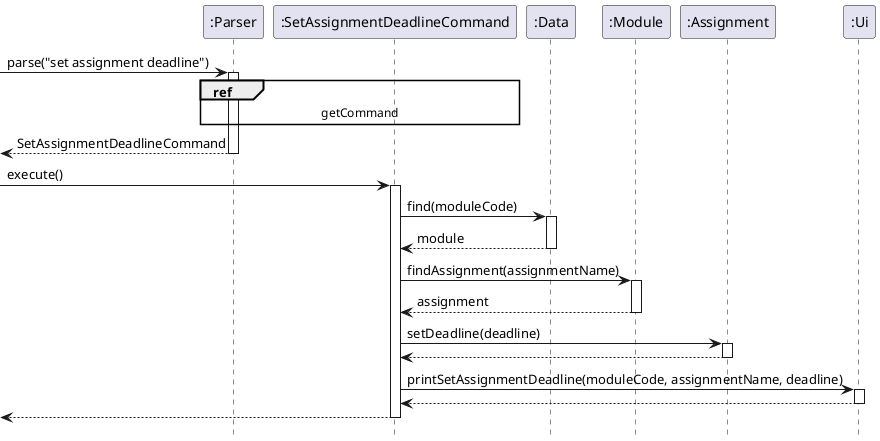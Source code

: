 @startuml

hide footbox

participant ":Parser" as Parser
participant ":SetAssignmentDeadlineCommand" as Command
participant ":Data" as Data
participant ":Module" as Module
participant ":Assignment" as Assignment
participant ":Ui" as Ui


[-> Parser : parse("set assignment deadline")
activate Parser

ref over Parser, Command : getCommand

[<-- Parser : SetAssignmentDeadlineCommand
deactivate Parser

[->Command : execute()
activate Command

Command -> Data : find(moduleCode)
activate Data

Data --> Command : module
deactivate Data

Command -> Module : findAssignment(assignmentName)
activate Module

Module --> Command : assignment
deactivate Module

Command -> Assignment : setDeadline(deadline)
activate Assignment

Assignment --> Command
deactivate Assignment

Command -> Ui : printSetAssignmentDeadline(moduleCode, assignmentName, deadline)
activate Ui

Ui --> Command
deactivate Ui

[<-- Command
deactivate Command

@enduml